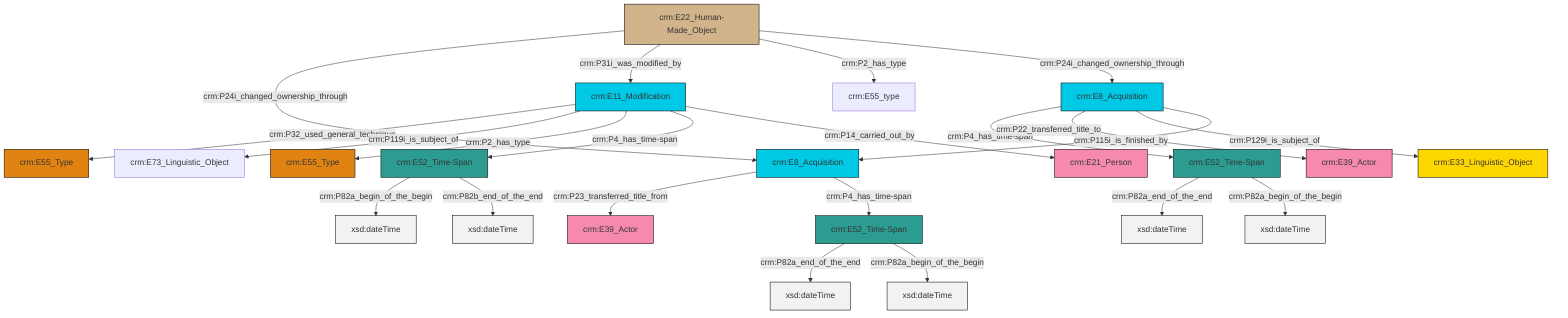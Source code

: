 graph TD
classDef Literal fill:#f2f2f2,stroke:#000000;
classDef CRM_Entity fill:#FFFFFF,stroke:#000000;
classDef Temporal_Entity fill:#00C9E6, stroke:#000000;
classDef Type fill:#E18312, stroke:#000000;
classDef Time-Span fill:#2C9C91, stroke:#000000;
classDef Appellation fill:#FFEB7F, stroke:#000000;
classDef Place fill:#008836, stroke:#000000;
classDef Persistent_Item fill:#B266B2, stroke:#000000;
classDef Conceptual_Object fill:#FFD700, stroke:#000000;
classDef Physical_Thing fill:#D2B48C, stroke:#000000;
classDef Actor fill:#f58aad, stroke:#000000;
classDef PC_Classes fill:#4ce600, stroke:#000000;
classDef Multi fill:#cccccc,stroke:#000000;

0["crm:E22_Human-Made_Object"]:::Physical_Thing -->|crm:P24i_changed_ownership_through| 1["crm:E8_Acquisition"]:::Temporal_Entity
6["crm:E52_Time-Span"]:::Time-Span -->|crm:P82a_end_of_the_end| 8[xsd:dateTime]:::Literal
4["crm:E52_Time-Span"]:::Time-Span -->|crm:P82a_begin_of_the_begin| 11[xsd:dateTime]:::Literal
2["crm:E11_Modification"]:::Temporal_Entity -->|crm:P32_used_general_technique| 12["crm:E55_Type"]:::Type
0["crm:E22_Human-Made_Object"]:::Physical_Thing -->|crm:P31i_was_modified_by| 2["crm:E11_Modification"]:::Temporal_Entity
13["crm:E52_Time-Span"]:::Time-Span -->|crm:P82a_end_of_the_end| 14[xsd:dateTime]:::Literal
2["crm:E11_Modification"]:::Temporal_Entity -->|crm:P119i_is_subject_of| 15["crm:E73_Linguistic_Object"]:::Default
2["crm:E11_Modification"]:::Temporal_Entity -->|crm:P2_has_type| 18["crm:E55_Type"]:::Type
16["crm:E8_Acquisition"]:::Temporal_Entity -->|crm:P4_has_time-span| 13["crm:E52_Time-Span"]:::Time-Span
0["crm:E22_Human-Made_Object"]:::Physical_Thing -->|crm:P2_has_type| 21["crm:E55_type"]:::Default
1["crm:E8_Acquisition"]:::Temporal_Entity -->|crm:P23_transferred_title_from| 9["crm:E39_Actor"]:::Actor
13["crm:E52_Time-Span"]:::Time-Span -->|crm:P82a_begin_of_the_begin| 24[xsd:dateTime]:::Literal
16["crm:E8_Acquisition"]:::Temporal_Entity -->|crm:P22_transferred_title_to| 26["crm:E39_Actor"]:::Actor
0["crm:E22_Human-Made_Object"]:::Physical_Thing -->|crm:P24i_changed_ownership_through| 16["crm:E8_Acquisition"]:::Temporal_Entity
6["crm:E52_Time-Span"]:::Time-Span -->|crm:P82a_begin_of_the_begin| 28[xsd:dateTime]:::Literal
16["crm:E8_Acquisition"]:::Temporal_Entity -->|crm:P129i_is_subject_of| 19["crm:E33_Linguistic_Object"]:::Conceptual_Object
1["crm:E8_Acquisition"]:::Temporal_Entity -->|crm:P4_has_time-span| 6["crm:E52_Time-Span"]:::Time-Span
16["crm:E8_Acquisition"]:::Temporal_Entity -->|crm:P115i_is_finished_by| 1["crm:E8_Acquisition"]:::Temporal_Entity
2["crm:E11_Modification"]:::Temporal_Entity -->|crm:P4_has_time-span| 4["crm:E52_Time-Span"]:::Time-Span
2["crm:E11_Modification"]:::Temporal_Entity -->|crm:P14_carried_out_by| 32["crm:E21_Person"]:::Actor
4["crm:E52_Time-Span"]:::Time-Span -->|crm:P82b_end_of_the_end| 34[xsd:dateTime]:::Literal